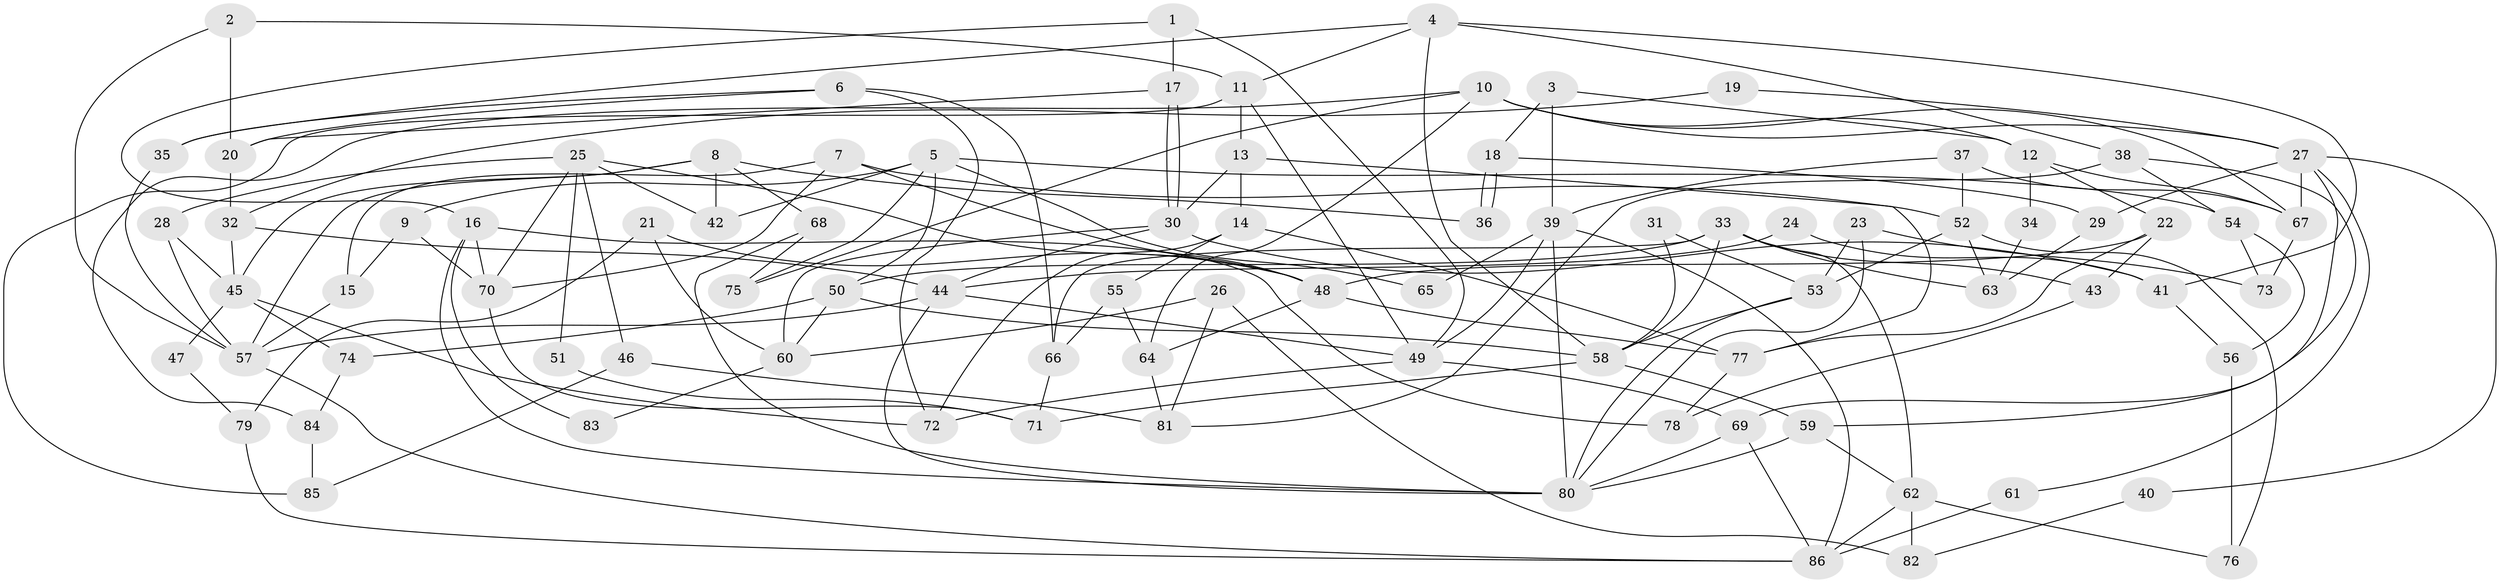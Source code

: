 // Generated by graph-tools (version 1.1) at 2025/15/03/09/25 04:15:02]
// undirected, 86 vertices, 172 edges
graph export_dot {
graph [start="1"]
  node [color=gray90,style=filled];
  1;
  2;
  3;
  4;
  5;
  6;
  7;
  8;
  9;
  10;
  11;
  12;
  13;
  14;
  15;
  16;
  17;
  18;
  19;
  20;
  21;
  22;
  23;
  24;
  25;
  26;
  27;
  28;
  29;
  30;
  31;
  32;
  33;
  34;
  35;
  36;
  37;
  38;
  39;
  40;
  41;
  42;
  43;
  44;
  45;
  46;
  47;
  48;
  49;
  50;
  51;
  52;
  53;
  54;
  55;
  56;
  57;
  58;
  59;
  60;
  61;
  62;
  63;
  64;
  65;
  66;
  67;
  68;
  69;
  70;
  71;
  72;
  73;
  74;
  75;
  76;
  77;
  78;
  79;
  80;
  81;
  82;
  83;
  84;
  85;
  86;
  1 -- 17;
  1 -- 16;
  1 -- 49;
  2 -- 57;
  2 -- 11;
  2 -- 20;
  3 -- 39;
  3 -- 12;
  3 -- 18;
  4 -- 58;
  4 -- 35;
  4 -- 11;
  4 -- 38;
  4 -- 41;
  5 -- 54;
  5 -- 50;
  5 -- 9;
  5 -- 42;
  5 -- 65;
  5 -- 75;
  6 -- 66;
  6 -- 72;
  6 -- 20;
  6 -- 35;
  7 -- 48;
  7 -- 52;
  7 -- 15;
  7 -- 70;
  8 -- 57;
  8 -- 42;
  8 -- 36;
  8 -- 45;
  8 -- 68;
  9 -- 15;
  9 -- 70;
  10 -- 75;
  10 -- 67;
  10 -- 12;
  10 -- 27;
  10 -- 64;
  10 -- 84;
  11 -- 49;
  11 -- 13;
  11 -- 85;
  12 -- 22;
  12 -- 34;
  12 -- 67;
  13 -- 30;
  13 -- 14;
  13 -- 77;
  14 -- 72;
  14 -- 55;
  14 -- 77;
  15 -- 57;
  16 -- 70;
  16 -- 80;
  16 -- 78;
  16 -- 83;
  17 -- 20;
  17 -- 30;
  17 -- 30;
  18 -- 36;
  18 -- 36;
  18 -- 29;
  19 -- 32;
  19 -- 27;
  20 -- 32;
  21 -- 60;
  21 -- 48;
  21 -- 79;
  22 -- 77;
  22 -- 48;
  22 -- 43;
  23 -- 53;
  23 -- 80;
  23 -- 73;
  24 -- 41;
  24 -- 44;
  25 -- 70;
  25 -- 48;
  25 -- 28;
  25 -- 42;
  25 -- 46;
  25 -- 51;
  26 -- 60;
  26 -- 81;
  26 -- 82;
  27 -- 69;
  27 -- 29;
  27 -- 40;
  27 -- 61;
  27 -- 67;
  28 -- 57;
  28 -- 45;
  29 -- 63;
  30 -- 44;
  30 -- 41;
  30 -- 60;
  31 -- 58;
  31 -- 53;
  32 -- 45;
  32 -- 44;
  33 -- 43;
  33 -- 58;
  33 -- 50;
  33 -- 62;
  33 -- 63;
  33 -- 66;
  34 -- 63;
  35 -- 57;
  37 -- 39;
  37 -- 67;
  37 -- 52;
  38 -- 54;
  38 -- 59;
  38 -- 81;
  39 -- 49;
  39 -- 80;
  39 -- 65;
  39 -- 86;
  40 -- 82;
  41 -- 56;
  43 -- 78;
  44 -- 49;
  44 -- 57;
  44 -- 80;
  45 -- 47;
  45 -- 72;
  45 -- 74;
  46 -- 81;
  46 -- 85;
  47 -- 79;
  48 -- 77;
  48 -- 64;
  49 -- 69;
  49 -- 72;
  50 -- 74;
  50 -- 58;
  50 -- 60;
  51 -- 71;
  52 -- 63;
  52 -- 53;
  52 -- 76;
  53 -- 58;
  53 -- 80;
  54 -- 56;
  54 -- 73;
  55 -- 66;
  55 -- 64;
  56 -- 76;
  57 -- 86;
  58 -- 59;
  58 -- 71;
  59 -- 80;
  59 -- 62;
  60 -- 83;
  61 -- 86;
  62 -- 76;
  62 -- 82;
  62 -- 86;
  64 -- 81;
  66 -- 71;
  67 -- 73;
  68 -- 80;
  68 -- 75;
  69 -- 80;
  69 -- 86;
  70 -- 71;
  74 -- 84;
  77 -- 78;
  79 -- 86;
  84 -- 85;
}
